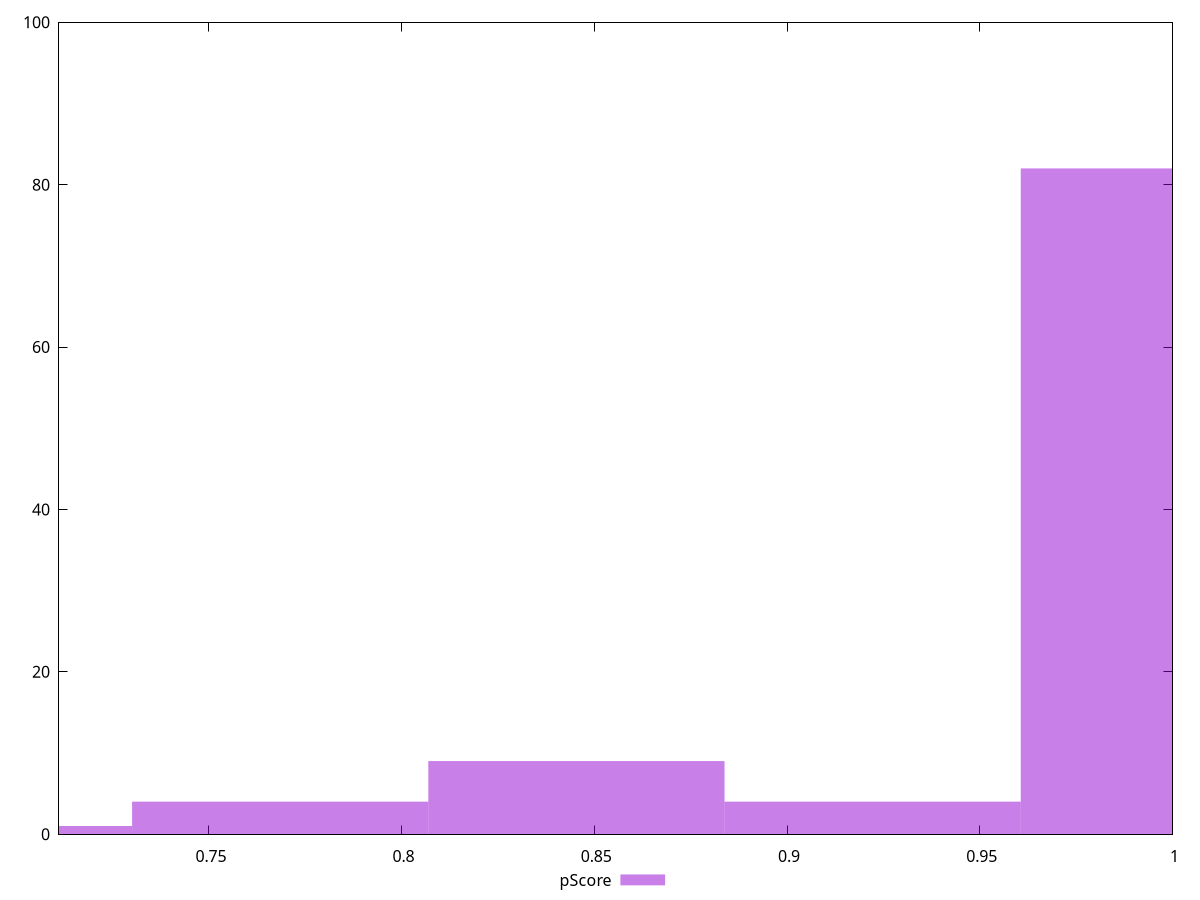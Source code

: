 reset

$pScore <<EOF
0.9990532474552178 82
0.8453527478467228 9
0.9222029976509702 4
0.7685024980424753 4
0.6916522482382277 1
EOF

set key outside below
set boxwidth 0.07685024980424753
set xrange [0.7111111111111111:1]
set yrange [0:100]
set trange [0:100]
set style fill transparent solid 0.5 noborder
set terminal svg size 640, 490 enhanced background rgb 'white'
set output "reprap/unminified-javascript/samples/pages+cached+noexternal+nomedia+nocss/pScore/histogram.svg"

plot $pScore title "pScore" with boxes

reset
